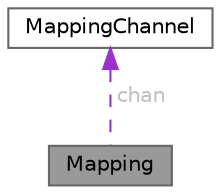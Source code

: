 digraph "Mapping"
{
 // LATEX_PDF_SIZE
  bgcolor="transparent";
  edge [fontname=Helvetica,fontsize=10,labelfontname=Helvetica,labelfontsize=10];
  node [fontname=Helvetica,fontsize=10,shape=box,height=0.2,width=0.4];
  Node1 [id="Node000001",label="Mapping",height=0.2,width=0.4,color="gray40", fillcolor="grey60", style="filled", fontcolor="black",tooltip=" "];
  Node2 -> Node1 [id="edge3_Node000001_Node000002",dir="back",color="darkorchid3",style="dashed",tooltip=" ",label=" chan",fontcolor="grey" ];
  Node2 [id="Node000002",label="MappingChannel",height=0.2,width=0.4,color="gray40", fillcolor="white", style="filled",URL="$struct_mapping_channel.html",tooltip=" "];
}
